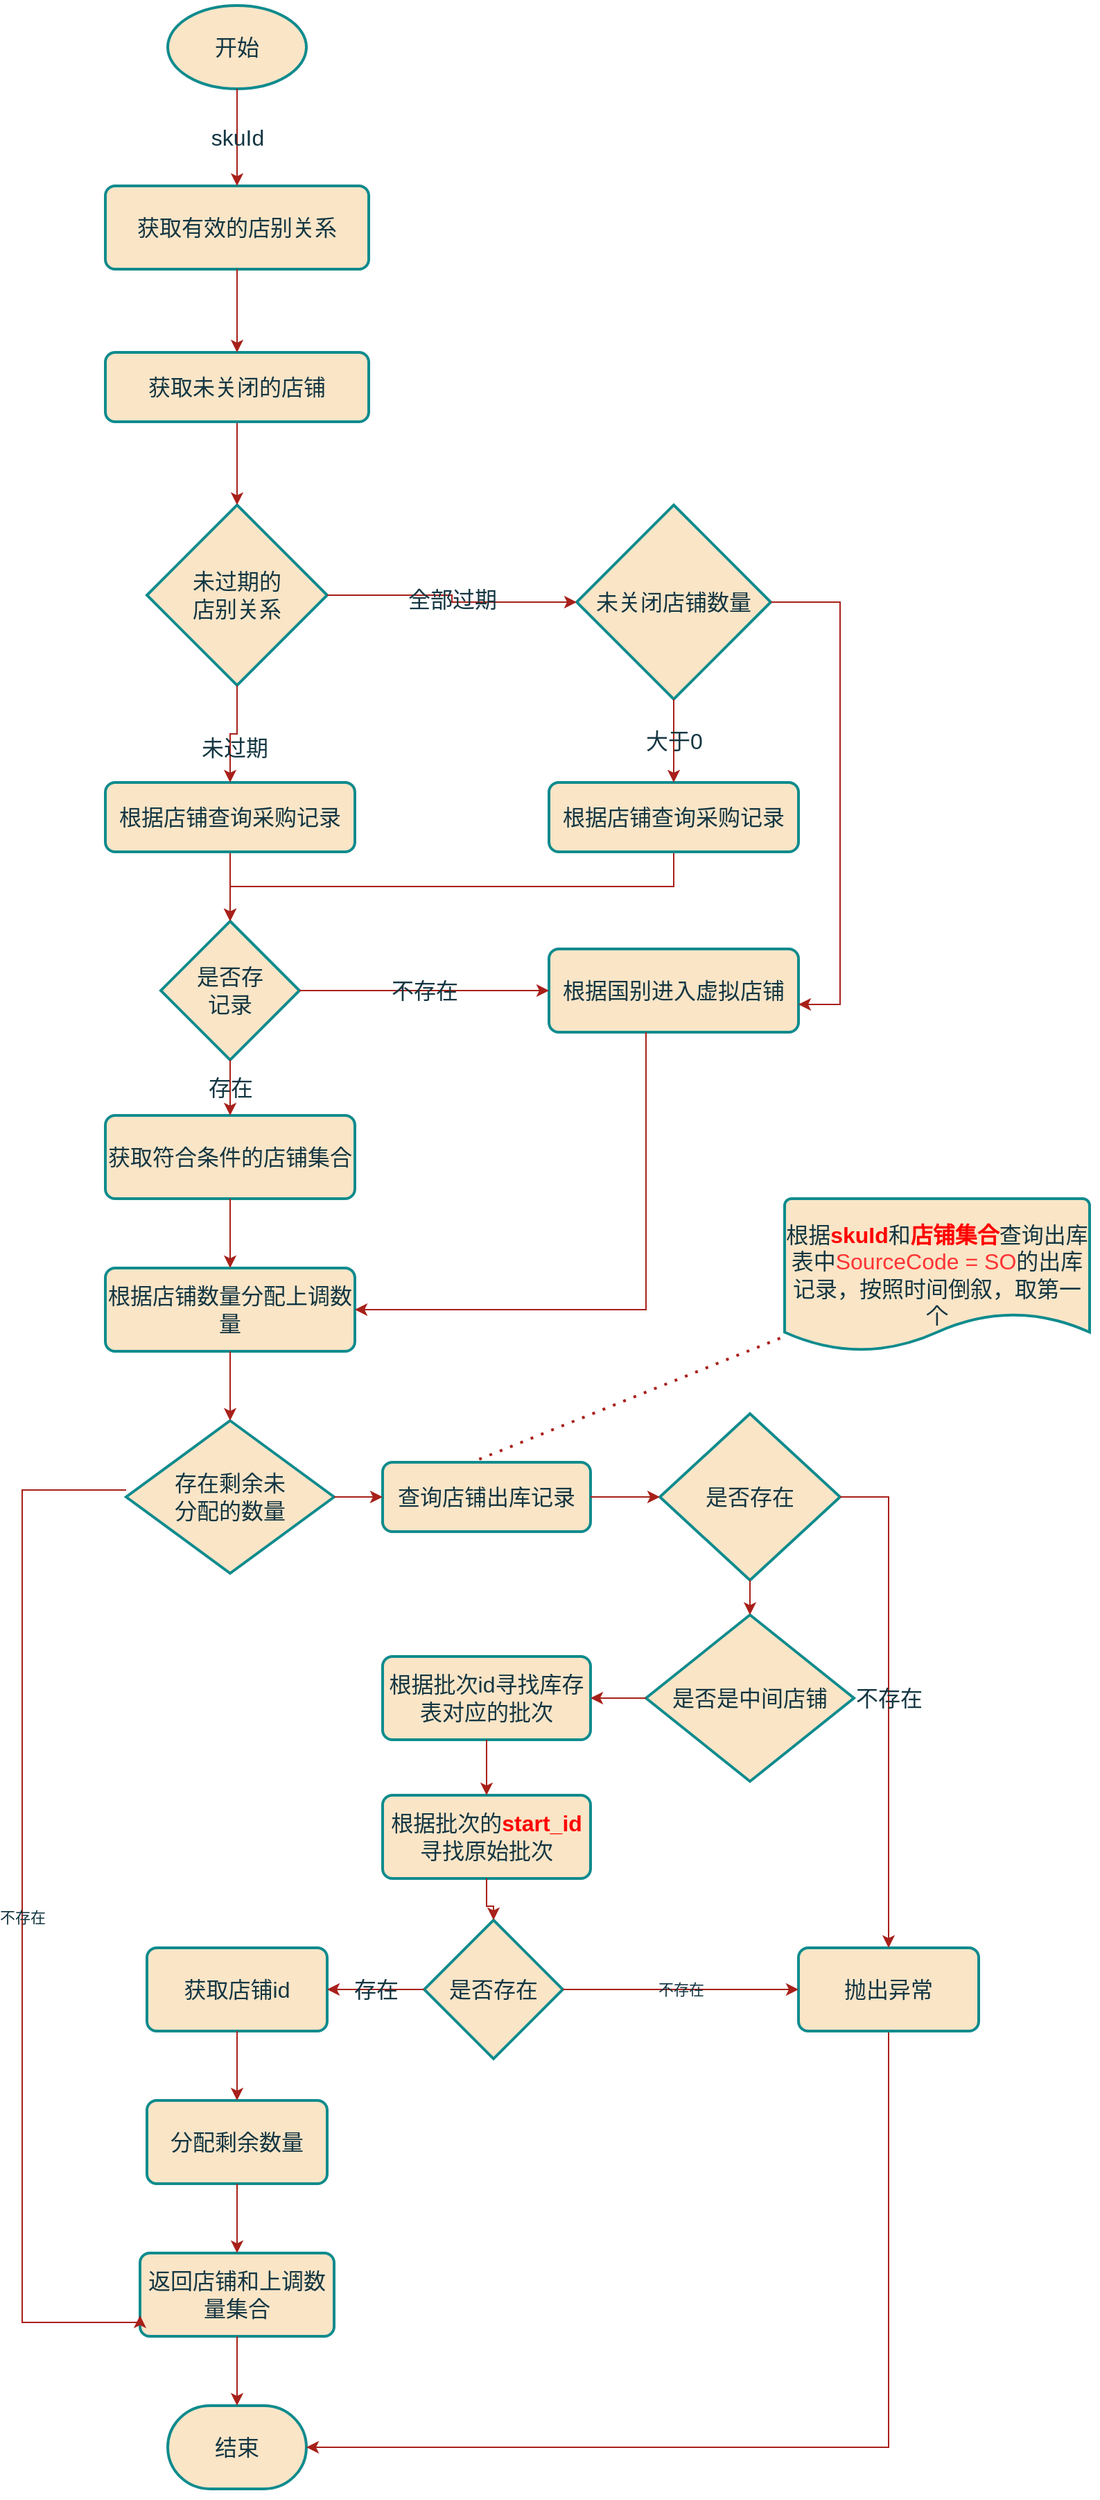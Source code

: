 <mxfile version="21.6.9" type="github">
  <diagram name="第 1 页" id="y8NMUQInKAZWsSLNHn0i">
    <mxGraphModel dx="1687" dy="882" grid="1" gridSize="10" guides="1" tooltips="1" connect="1" arrows="1" fold="1" page="1" pageScale="1" pageWidth="827" pageHeight="1169" math="0" shadow="0">
      <root>
        <mxCell id="0" />
        <mxCell id="1" parent="0" />
        <mxCell id="t_tQSqV1AQLyV4V54xRV-146" value="" style="group;shadow=1;glass=1;rounded=1;sketch=1;curveFitting=1;jiggle=2;strokeWidth=10;fontSize=16;" vertex="1" connectable="0" parent="1">
          <mxGeometry x="100" y="100" width="770" height="1790" as="geometry" />
        </mxCell>
        <mxCell id="t_tQSqV1AQLyV4V54xRV-4" value="未过期的&lt;br&gt;店别关系" style="strokeWidth=2;html=1;shape=mxgraph.flowchart.decision;whiteSpace=wrap;rounded=0;labelBackgroundColor=none;fontSize=16;fillColor=#FAE5C7;strokeColor=#0F8B8D;fontColor=#143642;" vertex="1" parent="t_tQSqV1AQLyV4V54xRV-146">
          <mxGeometry x="90" y="360" width="130" height="130" as="geometry" />
        </mxCell>
        <mxCell id="t_tQSqV1AQLyV4V54xRV-9" value="开始" style="strokeWidth=2;html=1;shape=mxgraph.flowchart.start_1;whiteSpace=wrap;rounded=0;labelBackgroundColor=none;fontSize=16;fillColor=#FAE5C7;strokeColor=#0F8B8D;fontColor=#143642;" vertex="1" parent="t_tQSqV1AQLyV4V54xRV-146">
          <mxGeometry x="105" width="100" height="60" as="geometry" />
        </mxCell>
        <mxCell id="t_tQSqV1AQLyV4V54xRV-15" value="未关闭店铺数量" style="strokeWidth=2;html=1;shape=mxgraph.flowchart.decision;whiteSpace=wrap;rounded=0;labelBackgroundColor=none;fontSize=16;fillColor=#FAE5C7;strokeColor=#0F8B8D;fontColor=#143642;" vertex="1" parent="t_tQSqV1AQLyV4V54xRV-146">
          <mxGeometry x="400" y="360" width="140" height="140" as="geometry" />
        </mxCell>
        <mxCell id="t_tQSqV1AQLyV4V54xRV-48" style="edgeStyle=orthogonalEdgeStyle;rounded=0;orthogonalLoop=1;jettySize=auto;html=1;entryX=0;entryY=0.5;entryDx=0;entryDy=0;entryPerimeter=0;labelBackgroundColor=none;fontColor=default;fontSize=16;strokeColor=#A8201A;" edge="1" parent="t_tQSqV1AQLyV4V54xRV-146" source="t_tQSqV1AQLyV4V54xRV-4" target="t_tQSqV1AQLyV4V54xRV-15">
          <mxGeometry relative="1" as="geometry" />
        </mxCell>
        <mxCell id="t_tQSqV1AQLyV4V54xRV-49" value="全部过期" style="edgeLabel;html=1;align=center;verticalAlign=middle;resizable=0;points=[];rounded=0;labelBackgroundColor=none;fontSize=16;fontColor=#143642;" vertex="1" connectable="0" parent="t_tQSqV1AQLyV4V54xRV-48">
          <mxGeometry relative="1" as="geometry">
            <mxPoint as="offset" />
          </mxGeometry>
        </mxCell>
        <mxCell id="t_tQSqV1AQLyV4V54xRV-23" value="是否存&lt;br&gt;记录" style="strokeWidth=2;html=1;shape=mxgraph.flowchart.decision;whiteSpace=wrap;rounded=0;labelBackgroundColor=none;fontSize=16;fillColor=#FAE5C7;strokeColor=#0F8B8D;fontColor=#143642;" vertex="1" parent="t_tQSqV1AQLyV4V54xRV-146">
          <mxGeometry x="100" y="660" width="100" height="100" as="geometry" />
        </mxCell>
        <mxCell id="t_tQSqV1AQLyV4V54xRV-41" style="edgeStyle=orthogonalEdgeStyle;rounded=0;orthogonalLoop=1;jettySize=auto;html=1;labelBackgroundColor=none;fontColor=default;fontSize=16;strokeColor=#A8201A;" edge="1" parent="t_tQSqV1AQLyV4V54xRV-146" source="t_tQSqV1AQLyV4V54xRV-105" target="t_tQSqV1AQLyV4V54xRV-23">
          <mxGeometry relative="1" as="geometry">
            <mxPoint x="120" y="625" as="sourcePoint" />
          </mxGeometry>
        </mxCell>
        <mxCell id="t_tQSqV1AQLyV4V54xRV-36" value="存在剩余未&lt;br&gt;分配的数量" style="strokeWidth=2;html=1;shape=mxgraph.flowchart.decision;whiteSpace=wrap;rounded=0;labelBackgroundColor=none;fontSize=16;fillColor=#FAE5C7;strokeColor=#0F8B8D;fontColor=#143642;" vertex="1" parent="t_tQSqV1AQLyV4V54xRV-146">
          <mxGeometry x="75" y="1020" width="150" height="110" as="geometry" />
        </mxCell>
        <mxCell id="t_tQSqV1AQLyV4V54xRV-58" value="根据&lt;b style=&quot;font-size: 16px;&quot;&gt;&lt;font color=&quot;#ff0000&quot; style=&quot;font-size: 16px;&quot;&gt;skuId&lt;/font&gt;&lt;/b&gt;和&lt;b style=&quot;font-size: 16px;&quot;&gt;&lt;font color=&quot;#ff0000&quot; style=&quot;font-size: 16px;&quot;&gt;店铺集合&lt;/font&gt;&lt;/b&gt;查询出库表中&lt;font color=&quot;#ff3333&quot; style=&quot;font-size: 16px;&quot;&gt;SourceCode =&amp;nbsp;SO&lt;/font&gt;的出库记录，按照时间倒叙，取第一个" style="strokeWidth=2;html=1;shape=mxgraph.flowchart.document2;whiteSpace=wrap;size=0.25;rounded=0;labelBackgroundColor=none;fontSize=16;fillColor=#FAE5C7;strokeColor=#0F8B8D;fontColor=#143642;" vertex="1" parent="t_tQSqV1AQLyV4V54xRV-146">
          <mxGeometry x="550" y="860" width="220" height="110" as="geometry" />
        </mxCell>
        <mxCell id="t_tQSqV1AQLyV4V54xRV-59" value="是否存在" style="strokeWidth=2;html=1;shape=mxgraph.flowchart.decision;whiteSpace=wrap;rounded=0;labelBackgroundColor=none;fontSize=16;fillColor=#FAE5C7;strokeColor=#0F8B8D;fontColor=#143642;" vertex="1" parent="t_tQSqV1AQLyV4V54xRV-146">
          <mxGeometry x="460" y="1015" width="130" height="120" as="geometry" />
        </mxCell>
        <mxCell id="t_tQSqV1AQLyV4V54xRV-66" value="是否是中间店铺" style="strokeWidth=2;html=1;shape=mxgraph.flowchart.decision;whiteSpace=wrap;rounded=0;labelBackgroundColor=none;fontSize=16;fillColor=#FAE5C7;strokeColor=#0F8B8D;fontColor=#143642;" vertex="1" parent="t_tQSqV1AQLyV4V54xRV-146">
          <mxGeometry x="450" y="1160" width="150" height="120" as="geometry" />
        </mxCell>
        <mxCell id="t_tQSqV1AQLyV4V54xRV-67" style="edgeStyle=orthogonalEdgeStyle;rounded=0;orthogonalLoop=1;jettySize=auto;html=1;exitX=0.5;exitY=1;exitDx=0;exitDy=0;exitPerimeter=0;labelBackgroundColor=none;fontColor=default;fontSize=16;strokeColor=#A8201A;" edge="1" parent="t_tQSqV1AQLyV4V54xRV-146" source="t_tQSqV1AQLyV4V54xRV-59" target="t_tQSqV1AQLyV4V54xRV-66">
          <mxGeometry relative="1" as="geometry" />
        </mxCell>
        <mxCell id="t_tQSqV1AQLyV4V54xRV-72" value="是否存在" style="strokeWidth=2;html=1;shape=mxgraph.flowchart.decision;whiteSpace=wrap;rounded=0;labelBackgroundColor=none;fontSize=16;fillColor=#FAE5C7;strokeColor=#0F8B8D;fontColor=#143642;" vertex="1" parent="t_tQSqV1AQLyV4V54xRV-146">
          <mxGeometry x="290" y="1380" width="100" height="100" as="geometry" />
        </mxCell>
        <mxCell id="t_tQSqV1AQLyV4V54xRV-80" value="" style="endArrow=none;dashed=1;html=1;dashPattern=1 3;strokeWidth=2;rounded=0;labelBackgroundColor=none;fontColor=default;exitX=0.415;exitY=0.017;exitDx=0;exitDy=0;exitPerimeter=0;fontSize=16;strokeColor=#A8201A;" edge="1" parent="t_tQSqV1AQLyV4V54xRV-146" source="t_tQSqV1AQLyV4V54xRV-114" target="t_tQSqV1AQLyV4V54xRV-58">
          <mxGeometry width="50" height="50" relative="1" as="geometry">
            <mxPoint x="294" y="1025" as="sourcePoint" />
            <mxPoint x="344" y="975" as="targetPoint" />
          </mxGeometry>
        </mxCell>
        <mxCell id="t_tQSqV1AQLyV4V54xRV-100" value="获取有效的店别关系" style="rounded=1;whiteSpace=wrap;html=1;absoluteArcSize=1;arcSize=14;strokeWidth=2;fontSize=16;labelBackgroundColor=none;fillColor=#FAE5C7;strokeColor=#0F8B8D;fontColor=#143642;" vertex="1" parent="t_tQSqV1AQLyV4V54xRV-146">
          <mxGeometry x="60" y="130" width="190" height="60" as="geometry" />
        </mxCell>
        <mxCell id="t_tQSqV1AQLyV4V54xRV-10" style="edgeStyle=orthogonalEdgeStyle;rounded=0;orthogonalLoop=1;jettySize=auto;html=1;exitX=0.5;exitY=1;exitDx=0;exitDy=0;exitPerimeter=0;labelBackgroundColor=none;fontColor=default;entryX=0.5;entryY=0;entryDx=0;entryDy=0;fontSize=16;strokeColor=#A8201A;" edge="1" parent="t_tQSqV1AQLyV4V54xRV-146" source="t_tQSqV1AQLyV4V54xRV-9" target="t_tQSqV1AQLyV4V54xRV-100">
          <mxGeometry relative="1" as="geometry">
            <mxPoint x="115" y="140" as="targetPoint" />
          </mxGeometry>
        </mxCell>
        <mxCell id="t_tQSqV1AQLyV4V54xRV-11" value="skuId" style="edgeLabel;html=1;align=center;verticalAlign=middle;resizable=0;points=[];rounded=0;labelBackgroundColor=none;fontSize=16;fontColor=#143642;" vertex="1" connectable="0" parent="t_tQSqV1AQLyV4V54xRV-10">
          <mxGeometry relative="1" as="geometry">
            <mxPoint as="offset" />
          </mxGeometry>
        </mxCell>
        <mxCell id="t_tQSqV1AQLyV4V54xRV-137" style="edgeStyle=orthogonalEdgeStyle;rounded=0;orthogonalLoop=1;jettySize=auto;html=1;exitX=0.5;exitY=1;exitDx=0;exitDy=0;labelBackgroundColor=none;strokeColor=#A8201A;fontColor=default;" edge="1" parent="t_tQSqV1AQLyV4V54xRV-146" source="t_tQSqV1AQLyV4V54xRV-102" target="t_tQSqV1AQLyV4V54xRV-4">
          <mxGeometry relative="1" as="geometry" />
        </mxCell>
        <mxCell id="t_tQSqV1AQLyV4V54xRV-102" value="获取未关闭的店铺" style="rounded=1;whiteSpace=wrap;html=1;absoluteArcSize=1;arcSize=14;strokeWidth=2;fontSize=16;labelBackgroundColor=none;fillColor=#FAE5C7;strokeColor=#0F8B8D;fontColor=#143642;" vertex="1" parent="t_tQSqV1AQLyV4V54xRV-146">
          <mxGeometry x="60" y="250" width="190" height="50" as="geometry" />
        </mxCell>
        <mxCell id="t_tQSqV1AQLyV4V54xRV-135" style="edgeStyle=orthogonalEdgeStyle;rounded=0;orthogonalLoop=1;jettySize=auto;html=1;exitX=0.5;exitY=1;exitDx=0;exitDy=0;labelBackgroundColor=none;strokeColor=#A8201A;fontColor=default;" edge="1" parent="t_tQSqV1AQLyV4V54xRV-146" source="t_tQSqV1AQLyV4V54xRV-100" target="t_tQSqV1AQLyV4V54xRV-102">
          <mxGeometry relative="1" as="geometry" />
        </mxCell>
        <mxCell id="t_tQSqV1AQLyV4V54xRV-138" style="edgeStyle=orthogonalEdgeStyle;rounded=0;orthogonalLoop=1;jettySize=auto;html=1;exitX=0.5;exitY=1;exitDx=0;exitDy=0;entryX=0.5;entryY=0;entryDx=0;entryDy=0;entryPerimeter=0;labelBackgroundColor=none;strokeColor=#A8201A;fontColor=default;" edge="1" parent="t_tQSqV1AQLyV4V54xRV-146" source="t_tQSqV1AQLyV4V54xRV-103" target="t_tQSqV1AQLyV4V54xRV-23">
          <mxGeometry relative="1" as="geometry" />
        </mxCell>
        <mxCell id="t_tQSqV1AQLyV4V54xRV-103" value="根据店铺查询采购记录" style="rounded=1;whiteSpace=wrap;html=1;absoluteArcSize=1;arcSize=14;strokeWidth=2;fontSize=16;labelBackgroundColor=none;fillColor=#FAE5C7;strokeColor=#0F8B8D;fontColor=#143642;" vertex="1" parent="t_tQSqV1AQLyV4V54xRV-146">
          <mxGeometry x="380" y="560" width="180" height="50" as="geometry" />
        </mxCell>
        <mxCell id="t_tQSqV1AQLyV4V54xRV-20" style="edgeStyle=orthogonalEdgeStyle;rounded=0;orthogonalLoop=1;jettySize=auto;html=1;exitX=0.5;exitY=1;exitDx=0;exitDy=0;exitPerimeter=0;labelBackgroundColor=none;fontColor=default;fontSize=16;strokeColor=#A8201A;" edge="1" parent="t_tQSqV1AQLyV4V54xRV-146" source="t_tQSqV1AQLyV4V54xRV-15" target="t_tQSqV1AQLyV4V54xRV-103">
          <mxGeometry relative="1" as="geometry">
            <mxPoint x="460" y="565" as="targetPoint" />
          </mxGeometry>
        </mxCell>
        <mxCell id="t_tQSqV1AQLyV4V54xRV-28" value="大于0" style="edgeLabel;html=1;align=center;verticalAlign=middle;resizable=0;points=[];rounded=0;labelBackgroundColor=none;fontSize=16;fontColor=#143642;" vertex="1" connectable="0" parent="t_tQSqV1AQLyV4V54xRV-20">
          <mxGeometry relative="1" as="geometry">
            <mxPoint as="offset" />
          </mxGeometry>
        </mxCell>
        <mxCell id="t_tQSqV1AQLyV4V54xRV-105" value="根据店铺查询采购记录" style="rounded=1;whiteSpace=wrap;html=1;absoluteArcSize=1;arcSize=14;strokeWidth=2;fontSize=16;labelBackgroundColor=none;fillColor=#FAE5C7;strokeColor=#0F8B8D;fontColor=#143642;" vertex="1" parent="t_tQSqV1AQLyV4V54xRV-146">
          <mxGeometry x="60" y="560" width="180" height="50" as="geometry" />
        </mxCell>
        <mxCell id="t_tQSqV1AQLyV4V54xRV-53" style="edgeStyle=orthogonalEdgeStyle;rounded=0;orthogonalLoop=1;jettySize=auto;html=1;exitX=0.5;exitY=1;exitDx=0;exitDy=0;exitPerimeter=0;labelBackgroundColor=none;fontColor=default;fontSize=16;strokeColor=#A8201A;" edge="1" parent="t_tQSqV1AQLyV4V54xRV-146" source="t_tQSqV1AQLyV4V54xRV-4" target="t_tQSqV1AQLyV4V54xRV-105">
          <mxGeometry relative="1" as="geometry">
            <mxPoint x="120" y="565" as="targetPoint" />
          </mxGeometry>
        </mxCell>
        <mxCell id="t_tQSqV1AQLyV4V54xRV-54" value="未过期" style="edgeLabel;html=1;align=center;verticalAlign=middle;resizable=0;points=[];rounded=0;labelBackgroundColor=none;fontSize=16;fontColor=#143642;" vertex="1" connectable="0" parent="t_tQSqV1AQLyV4V54xRV-53">
          <mxGeometry y="10" relative="1" as="geometry">
            <mxPoint as="offset" />
          </mxGeometry>
        </mxCell>
        <mxCell id="t_tQSqV1AQLyV4V54xRV-106" value="根据国别进入虚拟店铺" style="rounded=1;whiteSpace=wrap;html=1;absoluteArcSize=1;arcSize=14;strokeWidth=2;fontSize=16;labelBackgroundColor=none;fillColor=#FAE5C7;strokeColor=#0F8B8D;fontColor=#143642;" vertex="1" parent="t_tQSqV1AQLyV4V54xRV-146">
          <mxGeometry x="380" y="680" width="180" height="60" as="geometry" />
        </mxCell>
        <mxCell id="t_tQSqV1AQLyV4V54xRV-43" style="edgeStyle=orthogonalEdgeStyle;rounded=0;orthogonalLoop=1;jettySize=auto;html=1;exitX=1;exitY=0.5;exitDx=0;exitDy=0;exitPerimeter=0;labelBackgroundColor=none;fontColor=default;fontSize=16;strokeColor=#A8201A;" edge="1" parent="t_tQSqV1AQLyV4V54xRV-146" source="t_tQSqV1AQLyV4V54xRV-15" target="t_tQSqV1AQLyV4V54xRV-106">
          <mxGeometry relative="1" as="geometry">
            <mxPoint x="520" y="715" as="targetPoint" />
            <Array as="points">
              <mxPoint x="590" y="430" />
              <mxPoint x="590" y="720" />
            </Array>
          </mxGeometry>
        </mxCell>
        <mxCell id="t_tQSqV1AQLyV4V54xRV-108" style="edgeStyle=orthogonalEdgeStyle;rounded=0;orthogonalLoop=1;jettySize=auto;html=1;exitX=1;exitY=0.5;exitDx=0;exitDy=0;exitPerimeter=0;fontSize=16;labelBackgroundColor=none;strokeColor=#A8201A;fontColor=default;" edge="1" parent="t_tQSqV1AQLyV4V54xRV-146" source="t_tQSqV1AQLyV4V54xRV-23" target="t_tQSqV1AQLyV4V54xRV-106">
          <mxGeometry relative="1" as="geometry" />
        </mxCell>
        <mxCell id="t_tQSqV1AQLyV4V54xRV-110" value="不存在" style="edgeLabel;html=1;align=center;verticalAlign=middle;resizable=0;points=[];fontSize=16;labelBackgroundColor=none;fontColor=#143642;" vertex="1" connectable="0" parent="t_tQSqV1AQLyV4V54xRV-108">
          <mxGeometry relative="1" as="geometry">
            <mxPoint as="offset" />
          </mxGeometry>
        </mxCell>
        <mxCell id="t_tQSqV1AQLyV4V54xRV-112" value="获取符合条件的店铺集合" style="rounded=1;whiteSpace=wrap;html=1;absoluteArcSize=1;arcSize=14;strokeWidth=2;fontSize=16;labelBackgroundColor=none;fillColor=#FAE5C7;strokeColor=#0F8B8D;fontColor=#143642;" vertex="1" parent="t_tQSqV1AQLyV4V54xRV-146">
          <mxGeometry x="60" y="800" width="180" height="60" as="geometry" />
        </mxCell>
        <mxCell id="t_tQSqV1AQLyV4V54xRV-42" style="edgeStyle=orthogonalEdgeStyle;rounded=0;orthogonalLoop=1;jettySize=auto;html=1;exitX=0.5;exitY=1;exitDx=0;exitDy=0;exitPerimeter=0;labelBackgroundColor=none;fontColor=default;fontSize=16;strokeColor=#A8201A;" edge="1" parent="t_tQSqV1AQLyV4V54xRV-146" source="t_tQSqV1AQLyV4V54xRV-23" target="t_tQSqV1AQLyV4V54xRV-112">
          <mxGeometry relative="1" as="geometry">
            <mxPoint x="120" y="805" as="targetPoint" />
          </mxGeometry>
        </mxCell>
        <mxCell id="t_tQSqV1AQLyV4V54xRV-111" value="存在" style="edgeLabel;html=1;align=center;verticalAlign=middle;resizable=0;points=[];fontSize=16;labelBackgroundColor=none;fontColor=#143642;" vertex="1" connectable="0" parent="t_tQSqV1AQLyV4V54xRV-42">
          <mxGeometry relative="1" as="geometry">
            <mxPoint as="offset" />
          </mxGeometry>
        </mxCell>
        <mxCell id="t_tQSqV1AQLyV4V54xRV-113" value="根据店铺数量分配上调数量" style="rounded=1;whiteSpace=wrap;html=1;absoluteArcSize=1;arcSize=14;strokeWidth=2;fontSize=16;labelBackgroundColor=none;fillColor=#FAE5C7;strokeColor=#0F8B8D;fontColor=#143642;" vertex="1" parent="t_tQSqV1AQLyV4V54xRV-146">
          <mxGeometry x="60" y="910" width="180" height="60" as="geometry" />
        </mxCell>
        <mxCell id="t_tQSqV1AQLyV4V54xRV-37" style="edgeStyle=orthogonalEdgeStyle;rounded=0;orthogonalLoop=1;jettySize=auto;html=1;entryX=0.5;entryY=0;entryDx=0;entryDy=0;entryPerimeter=0;labelBackgroundColor=none;fontColor=default;fontSize=16;strokeColor=#A8201A;" edge="1" parent="t_tQSqV1AQLyV4V54xRV-146" source="t_tQSqV1AQLyV4V54xRV-113" target="t_tQSqV1AQLyV4V54xRV-36">
          <mxGeometry relative="1" as="geometry">
            <mxPoint x="120" y="965" as="sourcePoint" />
          </mxGeometry>
        </mxCell>
        <mxCell id="t_tQSqV1AQLyV4V54xRV-55" style="edgeStyle=orthogonalEdgeStyle;rounded=0;orthogonalLoop=1;jettySize=auto;html=1;labelBackgroundColor=none;fontColor=default;fontSize=16;strokeColor=#A8201A;" edge="1" parent="t_tQSqV1AQLyV4V54xRV-146" source="t_tQSqV1AQLyV4V54xRV-106" target="t_tQSqV1AQLyV4V54xRV-113">
          <mxGeometry relative="1" as="geometry">
            <mxPoint x="455" y="745" as="sourcePoint" />
            <mxPoint x="170" y="935" as="targetPoint" />
            <Array as="points">
              <mxPoint x="450" y="940" />
            </Array>
          </mxGeometry>
        </mxCell>
        <mxCell id="t_tQSqV1AQLyV4V54xRV-136" style="edgeStyle=orthogonalEdgeStyle;rounded=0;orthogonalLoop=1;jettySize=auto;html=1;exitX=0.5;exitY=1;exitDx=0;exitDy=0;labelBackgroundColor=none;strokeColor=#A8201A;fontColor=default;" edge="1" parent="t_tQSqV1AQLyV4V54xRV-146" source="t_tQSqV1AQLyV4V54xRV-112" target="t_tQSqV1AQLyV4V54xRV-113">
          <mxGeometry relative="1" as="geometry" />
        </mxCell>
        <mxCell id="t_tQSqV1AQLyV4V54xRV-114" value="查询店铺出库记录" style="rounded=1;whiteSpace=wrap;html=1;absoluteArcSize=1;arcSize=14;strokeWidth=2;fontSize=16;labelBackgroundColor=none;fillColor=#FAE5C7;strokeColor=#0F8B8D;fontColor=#143642;" vertex="1" parent="t_tQSqV1AQLyV4V54xRV-146">
          <mxGeometry x="260" y="1050" width="150" height="50" as="geometry" />
        </mxCell>
        <mxCell id="t_tQSqV1AQLyV4V54xRV-57" style="edgeStyle=orthogonalEdgeStyle;rounded=0;orthogonalLoop=1;jettySize=auto;html=1;exitX=1;exitY=0.5;exitDx=0;exitDy=0;exitPerimeter=0;labelBackgroundColor=none;fontColor=default;fontSize=16;strokeColor=#A8201A;" edge="1" parent="t_tQSqV1AQLyV4V54xRV-146" source="t_tQSqV1AQLyV4V54xRV-36" target="t_tQSqV1AQLyV4V54xRV-114">
          <mxGeometry relative="1" as="geometry">
            <mxPoint x="244" y="1055" as="targetPoint" />
          </mxGeometry>
        </mxCell>
        <mxCell id="t_tQSqV1AQLyV4V54xRV-60" style="edgeStyle=orthogonalEdgeStyle;rounded=0;orthogonalLoop=1;jettySize=auto;html=1;labelBackgroundColor=none;fontColor=default;fontSize=16;strokeColor=#A8201A;" edge="1" parent="t_tQSqV1AQLyV4V54xRV-146" source="t_tQSqV1AQLyV4V54xRV-114" target="t_tQSqV1AQLyV4V54xRV-59">
          <mxGeometry relative="1" as="geometry">
            <mxPoint x="394" y="1055" as="sourcePoint" />
          </mxGeometry>
        </mxCell>
        <mxCell id="t_tQSqV1AQLyV4V54xRV-115" value="根据批次id寻找库存表对应的批次" style="rounded=1;whiteSpace=wrap;html=1;absoluteArcSize=1;arcSize=14;strokeWidth=2;fontSize=16;labelBackgroundColor=none;fillColor=#FAE5C7;strokeColor=#0F8B8D;fontColor=#143642;" vertex="1" parent="t_tQSqV1AQLyV4V54xRV-146">
          <mxGeometry x="260" y="1190" width="150" height="60" as="geometry" />
        </mxCell>
        <mxCell id="t_tQSqV1AQLyV4V54xRV-95" style="edgeStyle=orthogonalEdgeStyle;rounded=0;orthogonalLoop=1;jettySize=auto;html=1;labelBackgroundColor=none;fontColor=default;fontSize=16;strokeColor=#A8201A;" edge="1" parent="t_tQSqV1AQLyV4V54xRV-146" source="t_tQSqV1AQLyV4V54xRV-66" target="t_tQSqV1AQLyV4V54xRV-115">
          <mxGeometry relative="1" as="geometry">
            <mxPoint x="408" y="1222" as="targetPoint" />
          </mxGeometry>
        </mxCell>
        <mxCell id="t_tQSqV1AQLyV4V54xRV-116" value="根据批次的&lt;b style=&quot;border-color: var(--border-color); font-size: 16px;&quot;&gt;&lt;font style=&quot;border-color: var(--border-color); font-size: 16px;&quot; color=&quot;#ff0000&quot;&gt;start_id&lt;/font&gt;&lt;/b&gt;寻找原始批次" style="rounded=1;whiteSpace=wrap;html=1;absoluteArcSize=1;arcSize=14;strokeWidth=2;fontSize=16;labelBackgroundColor=none;fillColor=#FAE5C7;strokeColor=#0F8B8D;fontColor=#143642;" vertex="1" parent="t_tQSqV1AQLyV4V54xRV-146">
          <mxGeometry x="260" y="1290" width="150" height="60" as="geometry" />
        </mxCell>
        <mxCell id="t_tQSqV1AQLyV4V54xRV-75" value="" style="edgeStyle=orthogonalEdgeStyle;rounded=0;orthogonalLoop=1;jettySize=auto;html=1;labelBackgroundColor=none;fontColor=default;fontSize=16;strokeColor=#A8201A;" edge="1" parent="t_tQSqV1AQLyV4V54xRV-146" source="t_tQSqV1AQLyV4V54xRV-116" target="t_tQSqV1AQLyV4V54xRV-72">
          <mxGeometry relative="1" as="geometry">
            <mxPoint x="358" y="1342" as="sourcePoint" />
          </mxGeometry>
        </mxCell>
        <mxCell id="t_tQSqV1AQLyV4V54xRV-71" value="" style="edgeStyle=orthogonalEdgeStyle;rounded=0;orthogonalLoop=1;jettySize=auto;html=1;labelBackgroundColor=none;fontColor=default;fontSize=16;strokeColor=#A8201A;" edge="1" parent="t_tQSqV1AQLyV4V54xRV-146" source="t_tQSqV1AQLyV4V54xRV-115" target="t_tQSqV1AQLyV4V54xRV-116">
          <mxGeometry relative="1" as="geometry">
            <mxPoint x="358" y="1252" as="sourcePoint" />
            <mxPoint x="358" y="1292" as="targetPoint" />
          </mxGeometry>
        </mxCell>
        <mxCell id="t_tQSqV1AQLyV4V54xRV-117" value="获取店铺id" style="rounded=1;whiteSpace=wrap;html=1;absoluteArcSize=1;arcSize=14;strokeWidth=2;fontSize=16;labelBackgroundColor=none;fillColor=#FAE5C7;strokeColor=#0F8B8D;fontColor=#143642;" vertex="1" parent="t_tQSqV1AQLyV4V54xRV-146">
          <mxGeometry x="90" y="1400" width="130" height="60" as="geometry" />
        </mxCell>
        <mxCell id="t_tQSqV1AQLyV4V54xRV-126" style="edgeStyle=orthogonalEdgeStyle;rounded=0;orthogonalLoop=1;jettySize=auto;html=1;fontSize=16;labelBackgroundColor=none;strokeColor=#A8201A;fontColor=default;" edge="1" parent="t_tQSqV1AQLyV4V54xRV-146" source="t_tQSqV1AQLyV4V54xRV-72" target="t_tQSqV1AQLyV4V54xRV-117">
          <mxGeometry relative="1" as="geometry">
            <mxPoint x="237.5" y="1400" as="targetPoint" />
          </mxGeometry>
        </mxCell>
        <mxCell id="t_tQSqV1AQLyV4V54xRV-127" value="存在" style="edgeLabel;html=1;align=center;verticalAlign=middle;resizable=0;points=[];fontSize=16;labelBackgroundColor=none;fontColor=#143642;" vertex="1" connectable="0" parent="t_tQSqV1AQLyV4V54xRV-126">
          <mxGeometry relative="1" as="geometry">
            <mxPoint as="offset" />
          </mxGeometry>
        </mxCell>
        <mxCell id="t_tQSqV1AQLyV4V54xRV-118" value="分配剩余数量" style="rounded=1;whiteSpace=wrap;html=1;absoluteArcSize=1;arcSize=14;strokeWidth=2;fontSize=16;labelBackgroundColor=none;fillColor=#FAE5C7;strokeColor=#0F8B8D;fontColor=#143642;" vertex="1" parent="t_tQSqV1AQLyV4V54xRV-146">
          <mxGeometry x="90" y="1510" width="130" height="60" as="geometry" />
        </mxCell>
        <mxCell id="t_tQSqV1AQLyV4V54xRV-120" style="edgeStyle=orthogonalEdgeStyle;rounded=0;orthogonalLoop=1;jettySize=auto;html=1;exitX=0.5;exitY=1;exitDx=0;exitDy=0;fontSize=16;labelBackgroundColor=none;strokeColor=#A8201A;fontColor=default;" edge="1" parent="t_tQSqV1AQLyV4V54xRV-146" source="t_tQSqV1AQLyV4V54xRV-117" target="t_tQSqV1AQLyV4V54xRV-118">
          <mxGeometry relative="1" as="geometry" />
        </mxCell>
        <mxCell id="t_tQSqV1AQLyV4V54xRV-125" value="返回店铺和上调数量集合" style="rounded=1;whiteSpace=wrap;html=1;absoluteArcSize=1;arcSize=14;strokeWidth=2;fontSize=16;labelBackgroundColor=none;fillColor=#FAE5C7;strokeColor=#0F8B8D;fontColor=#143642;" vertex="1" parent="t_tQSqV1AQLyV4V54xRV-146">
          <mxGeometry x="85" y="1620" width="140" height="60" as="geometry" />
        </mxCell>
        <mxCell id="t_tQSqV1AQLyV4V54xRV-139" style="edgeStyle=orthogonalEdgeStyle;rounded=0;orthogonalLoop=1;jettySize=auto;html=1;entryX=0;entryY=0.75;entryDx=0;entryDy=0;labelBackgroundColor=none;strokeColor=#A8201A;fontColor=default;" edge="1" parent="t_tQSqV1AQLyV4V54xRV-146" source="t_tQSqV1AQLyV4V54xRV-36" target="t_tQSqV1AQLyV4V54xRV-125">
          <mxGeometry relative="1" as="geometry">
            <Array as="points">
              <mxPoint y="1070" />
              <mxPoint y="1670" />
            </Array>
          </mxGeometry>
        </mxCell>
        <mxCell id="t_tQSqV1AQLyV4V54xRV-140" value="不存在" style="edgeLabel;html=1;align=center;verticalAlign=middle;resizable=0;points=[];labelBackgroundColor=none;fontColor=#143642;" vertex="1" connectable="0" parent="t_tQSqV1AQLyV4V54xRV-139">
          <mxGeometry relative="1" as="geometry">
            <mxPoint as="offset" />
          </mxGeometry>
        </mxCell>
        <mxCell id="t_tQSqV1AQLyV4V54xRV-128" style="edgeStyle=orthogonalEdgeStyle;rounded=0;orthogonalLoop=1;jettySize=auto;html=1;fontSize=16;labelBackgroundColor=none;strokeColor=#A8201A;fontColor=default;" edge="1" parent="t_tQSqV1AQLyV4V54xRV-146" source="t_tQSqV1AQLyV4V54xRV-118" target="t_tQSqV1AQLyV4V54xRV-125">
          <mxGeometry relative="1" as="geometry" />
        </mxCell>
        <mxCell id="t_tQSqV1AQLyV4V54xRV-131" value="结束" style="strokeWidth=2;html=1;shape=mxgraph.flowchart.terminator;whiteSpace=wrap;fontSize=16;labelBackgroundColor=none;fillColor=#FAE5C7;strokeColor=#0F8B8D;fontColor=#143642;" vertex="1" parent="t_tQSqV1AQLyV4V54xRV-146">
          <mxGeometry x="105" y="1730" width="100" height="60" as="geometry" />
        </mxCell>
        <mxCell id="t_tQSqV1AQLyV4V54xRV-130" style="edgeStyle=orthogonalEdgeStyle;rounded=0;orthogonalLoop=1;jettySize=auto;html=1;fontSize=16;labelBackgroundColor=none;strokeColor=#A8201A;fontColor=default;" edge="1" parent="t_tQSqV1AQLyV4V54xRV-146" source="t_tQSqV1AQLyV4V54xRV-125" target="t_tQSqV1AQLyV4V54xRV-131">
          <mxGeometry relative="1" as="geometry">
            <mxPoint x="156.25" y="1720" as="targetPoint" />
          </mxGeometry>
        </mxCell>
        <mxCell id="t_tQSqV1AQLyV4V54xRV-145" style="edgeStyle=orthogonalEdgeStyle;rounded=0;orthogonalLoop=1;jettySize=auto;html=1;exitX=0.5;exitY=1;exitDx=0;exitDy=0;entryX=1;entryY=0.5;entryDx=0;entryDy=0;entryPerimeter=0;labelBackgroundColor=none;strokeColor=#A8201A;fontColor=default;" edge="1" parent="t_tQSqV1AQLyV4V54xRV-146" source="t_tQSqV1AQLyV4V54xRV-141" target="t_tQSqV1AQLyV4V54xRV-131">
          <mxGeometry relative="1" as="geometry" />
        </mxCell>
        <mxCell id="t_tQSqV1AQLyV4V54xRV-141" value="抛出异常" style="rounded=1;whiteSpace=wrap;html=1;absoluteArcSize=1;arcSize=14;strokeWidth=2;fontSize=16;labelBackgroundColor=none;fillColor=#FAE5C7;strokeColor=#0F8B8D;fontColor=#143642;" vertex="1" parent="t_tQSqV1AQLyV4V54xRV-146">
          <mxGeometry x="560" y="1400" width="130" height="60" as="geometry" />
        </mxCell>
        <mxCell id="t_tQSqV1AQLyV4V54xRV-63" style="edgeStyle=orthogonalEdgeStyle;rounded=0;orthogonalLoop=1;jettySize=auto;html=1;exitX=1;exitY=0.5;exitDx=0;exitDy=0;exitPerimeter=0;labelBackgroundColor=none;fontColor=default;fontSize=16;strokeColor=#A8201A;" edge="1" parent="t_tQSqV1AQLyV4V54xRV-146" source="t_tQSqV1AQLyV4V54xRV-59" target="t_tQSqV1AQLyV4V54xRV-141">
          <mxGeometry relative="1" as="geometry">
            <mxPoint x="620" y="1402" as="targetPoint" />
          </mxGeometry>
        </mxCell>
        <mxCell id="t_tQSqV1AQLyV4V54xRV-64" value="不存在" style="edgeLabel;html=1;align=center;verticalAlign=middle;resizable=0;points=[];rounded=0;labelBackgroundColor=none;fontSize=16;fontColor=#143642;" vertex="1" connectable="0" parent="t_tQSqV1AQLyV4V54xRV-63">
          <mxGeometry relative="1" as="geometry">
            <mxPoint as="offset" />
          </mxGeometry>
        </mxCell>
        <mxCell id="t_tQSqV1AQLyV4V54xRV-142" style="edgeStyle=orthogonalEdgeStyle;rounded=0;orthogonalLoop=1;jettySize=auto;html=1;exitX=1;exitY=0.5;exitDx=0;exitDy=0;exitPerimeter=0;labelBackgroundColor=none;strokeColor=#A8201A;fontColor=default;" edge="1" parent="t_tQSqV1AQLyV4V54xRV-146" source="t_tQSqV1AQLyV4V54xRV-72" target="t_tQSqV1AQLyV4V54xRV-141">
          <mxGeometry relative="1" as="geometry" />
        </mxCell>
        <mxCell id="t_tQSqV1AQLyV4V54xRV-143" value="不存在" style="edgeLabel;html=1;align=center;verticalAlign=middle;resizable=0;points=[];labelBackgroundColor=none;fontColor=#143642;" vertex="1" connectable="0" parent="t_tQSqV1AQLyV4V54xRV-142">
          <mxGeometry relative="1" as="geometry">
            <mxPoint as="offset" />
          </mxGeometry>
        </mxCell>
      </root>
    </mxGraphModel>
  </diagram>
</mxfile>
